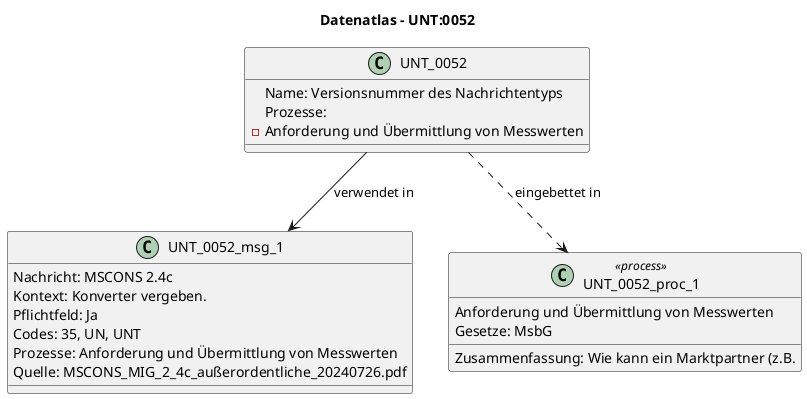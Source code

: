 @startuml
title Datenatlas – UNT:0052
class UNT_0052 {
  Name: Versionsnummer des Nachrichtentyps
  Prozesse:
    - Anforderung und Übermittlung von Messwerten
}
class UNT_0052_msg_1 {
  Nachricht: MSCONS 2.4c
  Kontext: Konverter vergeben.
  Pflichtfeld: Ja
  Codes: 35, UN, UNT
  Prozesse: Anforderung und Übermittlung von Messwerten
  Quelle: MSCONS_MIG_2_4c_außerordentliche_20240726.pdf
}
UNT_0052 --> UNT_0052_msg_1 : verwendet in
class UNT_0052_proc_1 <<process>> {
  Anforderung und Übermittlung von Messwerten
  Gesetze: MsbG
  Zusammenfassung: Wie kann ein Marktpartner (z.B.
}
UNT_0052 ..> UNT_0052_proc_1 : eingebettet in
@enduml